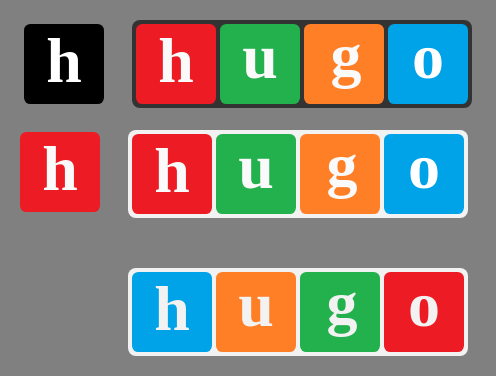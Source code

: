 <mxfile version="13.9.9" type="device" pages="2"><diagram id="N1BwHoXB3Q79B6yvPaB_" name="logo"><mxGraphModel dx="1090" dy="927" grid="1" gridSize="2" guides="1" tooltips="1" connect="1" arrows="1" fold="1" page="1" pageScale="1" pageWidth="850" pageHeight="1100" math="0" shadow="0"><root><mxCell id="0"/><mxCell id="1" parent="0"/><mxCell id="wR2YenscdaEP0-hp_YIJ-48" value="" style="rounded=0;whiteSpace=wrap;html=1;strokeWidth=1;fillColor=#808080;strokeColor=none;" parent="1" vertex="1"><mxGeometry x="292" y="428" width="248" height="188" as="geometry"/></mxCell><mxCell id="wR2YenscdaEP0-hp_YIJ-39" value="" style="rounded=1;whiteSpace=wrap;html=1;strokeWidth=1;strokeColor=none;fillColor=#F2F2F2;arcSize=9;" parent="1" vertex="1"><mxGeometry x="356" y="562" width="170" height="44" as="geometry"/></mxCell><mxCell id="wR2YenscdaEP0-hp_YIJ-40" value="" style="rounded=1;whiteSpace=wrap;html=1;strokeWidth=1;strokeColor=none;arcSize=8;fillColor=#00A2E8;" parent="1" vertex="1"><mxGeometry x="358" y="564" width="40" height="40" as="geometry"/></mxCell><mxCell id="wR2YenscdaEP0-hp_YIJ-42" value="" style="rounded=1;whiteSpace=wrap;html=1;fillColor=#FF7F27;strokeColor=none;arcSize=8;" parent="1" vertex="1"><mxGeometry x="400" y="564" width="40" height="40" as="geometry"/></mxCell><mxCell id="wR2YenscdaEP0-hp_YIJ-43" value="&lt;font face=&quot;Segoe Print&quot; size=&quot;1&quot; color=&quot;#f2f2f2&quot;&gt;&lt;b style=&quot;line-height: 100% ; font-size: 32px&quot;&gt;u&lt;/b&gt;&lt;/font&gt;" style="text;html=1;strokeColor=none;fillColor=none;align=center;verticalAlign=middle;whiteSpace=wrap;rounded=0;" parent="1" vertex="1"><mxGeometry x="400" y="554" width="40" height="50" as="geometry"/></mxCell><mxCell id="wR2YenscdaEP0-hp_YIJ-41" value="&lt;font face=&quot;Segoe Print&quot; size=&quot;1&quot; color=&quot;#f2f2f2&quot;&gt;&lt;b style=&quot;line-height: 100% ; font-size: 32px&quot;&gt;h&lt;/b&gt;&lt;/font&gt;" style="text;html=1;strokeColor=none;align=center;verticalAlign=middle;whiteSpace=wrap;rounded=0;arcSize=25;" parent="1" vertex="1"><mxGeometry x="358" y="562" width="40" height="38" as="geometry"/></mxCell><mxCell id="wR2YenscdaEP0-hp_YIJ-9" value="" style="rounded=1;whiteSpace=wrap;html=1;strokeWidth=1;fillColor=#333333;strokeColor=none;arcSize=9;" parent="1" vertex="1"><mxGeometry x="358" y="438" width="170" height="44" as="geometry"/></mxCell><mxCell id="wR2YenscdaEP0-hp_YIJ-7" value="" style="rounded=1;whiteSpace=wrap;html=1;strokeColor=none;arcSize=8;fillColor=#00A2E8;" parent="1" vertex="1"><mxGeometry x="486" y="440" width="40" height="40" as="geometry"/></mxCell><mxCell id="wR2YenscdaEP0-hp_YIJ-5" value="" style="rounded=1;whiteSpace=wrap;html=1;strokeColor=none;arcSize=8;fillColor=#FF7F27;" parent="1" vertex="1"><mxGeometry x="444" y="440" width="40" height="40" as="geometry"/></mxCell><mxCell id="wR2YenscdaEP0-hp_YIJ-3" value="" style="rounded=1;whiteSpace=wrap;html=1;strokeColor=none;arcSize=8;fillColor=#22B14C;" parent="1" vertex="1"><mxGeometry x="402" y="440" width="40" height="40" as="geometry"/></mxCell><mxCell id="wR2YenscdaEP0-hp_YIJ-1" value="" style="rounded=1;whiteSpace=wrap;html=1;strokeWidth=1;strokeColor=none;arcSize=8;fillColor=#ED1C24;" parent="1" vertex="1"><mxGeometry x="360" y="440" width="40" height="40" as="geometry"/></mxCell><mxCell id="wR2YenscdaEP0-hp_YIJ-8" value="&lt;font face=&quot;Segoe Print&quot; color=&quot;#ffffff&quot; size=&quot;1&quot;&gt;&lt;b style=&quot;line-height: 100% ; font-size: 32px&quot;&gt;o&lt;/b&gt;&lt;/font&gt;" style="text;html=1;strokeColor=none;fillColor=none;align=center;verticalAlign=middle;whiteSpace=wrap;rounded=0;" parent="1" vertex="1"><mxGeometry x="486" y="430" width="40" height="50" as="geometry"/></mxCell><mxCell id="wR2YenscdaEP0-hp_YIJ-6" value="&lt;font face=&quot;Segoe Print&quot; size=&quot;1&quot; color=&quot;#fafafa&quot;&gt;&lt;b style=&quot;line-height: 100% ; font-size: 31px&quot;&gt;g&lt;/b&gt;&lt;/font&gt;" style="text;html=1;strokeColor=none;fillColor=none;align=center;verticalAlign=middle;whiteSpace=wrap;rounded=0;" parent="1" vertex="1"><mxGeometry x="446" y="432" width="38" height="46" as="geometry"/></mxCell><mxCell id="wR2YenscdaEP0-hp_YIJ-4" value="&lt;font face=&quot;Segoe Print&quot; size=&quot;1&quot; color=&quot;#fafafa&quot;&gt;&lt;b style=&quot;line-height: 100% ; font-size: 32px&quot;&gt;u&lt;/b&gt;&lt;/font&gt;" style="text;html=1;strokeColor=none;fillColor=none;align=center;verticalAlign=middle;whiteSpace=wrap;rounded=0;" parent="1" vertex="1"><mxGeometry x="402" y="430" width="40" height="50" as="geometry"/></mxCell><mxCell id="wR2YenscdaEP0-hp_YIJ-2" value="&lt;font face=&quot;Segoe Print&quot; size=&quot;1&quot; color=&quot;#fafafa&quot;&gt;&lt;b style=&quot;line-height: 100% ; font-size: 32px&quot;&gt;h&lt;/b&gt;&lt;/font&gt;" style="text;html=1;strokeColor=none;align=center;verticalAlign=middle;whiteSpace=wrap;rounded=0;" parent="1" vertex="1"><mxGeometry x="360" y="438" width="40" height="38" as="geometry"/></mxCell><mxCell id="wR2YenscdaEP0-hp_YIJ-46" value="" style="rounded=1;whiteSpace=wrap;html=1;strokeColor=none;fillColor=#ED1c24;glass=0;arcSize=8;" parent="1" vertex="1"><mxGeometry x="484" y="564" width="40" height="40" as="geometry"/></mxCell><mxCell id="wR2YenscdaEP0-hp_YIJ-44" value="" style="rounded=1;whiteSpace=wrap;html=1;strokeColor=none;fillColor=#22B14c;arcSize=8;" parent="1" vertex="1"><mxGeometry x="442" y="564" width="40" height="40" as="geometry"/></mxCell><mxCell id="wR2YenscdaEP0-hp_YIJ-47" value="&lt;font face=&quot;Segoe Print&quot; size=&quot;1&quot; color=&quot;#f2f2f2&quot;&gt;&lt;b style=&quot;line-height: 100% ; font-size: 32px&quot;&gt;o&lt;/b&gt;&lt;/font&gt;" style="text;html=1;strokeColor=none;fillColor=none;align=center;verticalAlign=middle;whiteSpace=wrap;rounded=0;" parent="1" vertex="1"><mxGeometry x="484" y="554" width="40" height="50" as="geometry"/></mxCell><mxCell id="wR2YenscdaEP0-hp_YIJ-45" value="&lt;font face=&quot;Segoe Print&quot; size=&quot;1&quot; color=&quot;#f2f2f2&quot;&gt;&lt;b style=&quot;line-height: 100% ; font-size: 31px&quot;&gt;g&lt;/b&gt;&lt;/font&gt;" style="text;html=1;strokeColor=none;fillColor=none;align=center;verticalAlign=middle;whiteSpace=wrap;rounded=0;" parent="1" vertex="1"><mxGeometry x="444" y="556" width="38" height="46" as="geometry"/></mxCell><mxCell id="wR2YenscdaEP0-hp_YIJ-19" value="" style="rounded=1;whiteSpace=wrap;html=1;strokeWidth=1;strokeColor=none;fillColor=#000000;arcSize=8;" parent="1" vertex="1"><mxGeometry x="304" y="440" width="40" height="40" as="geometry"/></mxCell><mxCell id="wR2YenscdaEP0-hp_YIJ-20" value="&lt;font face=&quot;Segoe Print&quot; color=&quot;#ffffff&quot; size=&quot;1&quot;&gt;&lt;b style=&quot;line-height: 100% ; font-size: 32px&quot;&gt;h&lt;/b&gt;&lt;/font&gt;" style="text;html=1;strokeColor=none;align=center;verticalAlign=middle;whiteSpace=wrap;rounded=0;" parent="1" vertex="1"><mxGeometry x="304" y="438" width="40" height="38" as="geometry"/></mxCell><mxCell id="wR2YenscdaEP0-hp_YIJ-51" value="" style="rounded=1;whiteSpace=wrap;html=1;strokeWidth=1;strokeColor=none;arcSize=8;fillColor=#ED1C24;" parent="1" vertex="1"><mxGeometry x="302" y="494" width="40" height="40" as="geometry"/></mxCell><mxCell id="wR2YenscdaEP0-hp_YIJ-52" value="&lt;font face=&quot;Segoe Print&quot; size=&quot;1&quot; color=&quot;#fafafa&quot;&gt;&lt;b style=&quot;line-height: 100% ; font-size: 32px&quot;&gt;h&lt;/b&gt;&lt;/font&gt;" style="text;html=1;strokeColor=none;align=center;verticalAlign=middle;whiteSpace=wrap;rounded=0;" parent="1" vertex="1"><mxGeometry x="302" y="492" width="40" height="38" as="geometry"/></mxCell><mxCell id="wR2YenscdaEP0-hp_YIJ-53" value="" style="rounded=1;whiteSpace=wrap;html=1;strokeWidth=1;strokeColor=none;arcSize=9;fillColor=#F2F2F2;" parent="1" vertex="1"><mxGeometry x="356" y="493" width="170" height="44" as="geometry"/></mxCell><mxCell id="wR2YenscdaEP0-hp_YIJ-54" value="" style="rounded=1;whiteSpace=wrap;html=1;strokeColor=none;arcSize=8;fillColor=#00A2E8;" parent="1" vertex="1"><mxGeometry x="484" y="495" width="40" height="40" as="geometry"/></mxCell><mxCell id="wR2YenscdaEP0-hp_YIJ-55" value="" style="rounded=1;whiteSpace=wrap;html=1;strokeColor=none;arcSize=8;fillColor=#FF7F27;" parent="1" vertex="1"><mxGeometry x="442" y="495" width="40" height="40" as="geometry"/></mxCell><mxCell id="wR2YenscdaEP0-hp_YIJ-56" value="" style="rounded=1;whiteSpace=wrap;html=1;strokeColor=none;arcSize=8;fillColor=#22B14C;" parent="1" vertex="1"><mxGeometry x="400" y="495" width="40" height="40" as="geometry"/></mxCell><mxCell id="wR2YenscdaEP0-hp_YIJ-57" value="" style="rounded=1;whiteSpace=wrap;html=1;strokeWidth=1;strokeColor=none;arcSize=8;fillColor=#ED1C24;" parent="1" vertex="1"><mxGeometry x="358" y="495" width="40" height="40" as="geometry"/></mxCell><mxCell id="wR2YenscdaEP0-hp_YIJ-58" value="&lt;font face=&quot;Segoe Print&quot; color=&quot;#ffffff&quot; size=&quot;1&quot;&gt;&lt;b style=&quot;line-height: 100% ; font-size: 32px&quot;&gt;o&lt;/b&gt;&lt;/font&gt;" style="text;html=1;strokeColor=none;fillColor=none;align=center;verticalAlign=middle;whiteSpace=wrap;rounded=0;" parent="1" vertex="1"><mxGeometry x="484" y="485" width="40" height="50" as="geometry"/></mxCell><mxCell id="wR2YenscdaEP0-hp_YIJ-59" value="&lt;font face=&quot;Segoe Print&quot; size=&quot;1&quot; color=&quot;#fafafa&quot;&gt;&lt;b style=&quot;line-height: 100% ; font-size: 31px&quot;&gt;g&lt;/b&gt;&lt;/font&gt;" style="text;html=1;strokeColor=none;fillColor=none;align=center;verticalAlign=middle;whiteSpace=wrap;rounded=0;" parent="1" vertex="1"><mxGeometry x="444" y="487" width="38" height="46" as="geometry"/></mxCell><mxCell id="wR2YenscdaEP0-hp_YIJ-60" value="&lt;font face=&quot;Segoe Print&quot; size=&quot;1&quot; color=&quot;#fafafa&quot;&gt;&lt;b style=&quot;line-height: 100% ; font-size: 32px&quot;&gt;u&lt;/b&gt;&lt;/font&gt;" style="text;html=1;strokeColor=none;fillColor=none;align=center;verticalAlign=middle;whiteSpace=wrap;rounded=0;" parent="1" vertex="1"><mxGeometry x="400" y="485" width="40" height="50" as="geometry"/></mxCell><mxCell id="wR2YenscdaEP0-hp_YIJ-61" value="&lt;font face=&quot;Segoe Print&quot; size=&quot;1&quot; color=&quot;#fafafa&quot;&gt;&lt;b style=&quot;line-height: 100% ; font-size: 32px&quot;&gt;h&lt;/b&gt;&lt;/font&gt;" style="text;html=1;strokeColor=none;align=center;verticalAlign=middle;whiteSpace=wrap;rounded=0;" parent="1" vertex="1"><mxGeometry x="358" y="493" width="40" height="38" as="geometry"/></mxCell></root></mxGraphModel></diagram><diagram id="Jwg9pM5GEi3lDXCQK_6e" name="block sizes"><mxGraphModel dx="1557" dy="1324" grid="1" gridSize="10" guides="1" tooltips="1" connect="1" arrows="1" fold="1" page="1" pageScale="1" pageWidth="850" pageHeight="1100" math="0" shadow="0"><root><mxCell id="mGqDHk-zix2dryubAe6U-0"/><mxCell id="mGqDHk-zix2dryubAe6U-1" parent="mGqDHk-zix2dryubAe6U-0"/><mxCell id="mGqDHk-zix2dryubAe6U-7" value="" style="rounded=0;whiteSpace=wrap;html=1;" vertex="1" parent="mGqDHk-zix2dryubAe6U-1"><mxGeometry x="200" y="680" width="480" height="320" as="geometry"/></mxCell><mxCell id="mGqDHk-zix2dryubAe6U-2" value="" style="rounded=0;whiteSpace=wrap;html=1;" vertex="1" parent="mGqDHk-zix2dryubAe6U-1"><mxGeometry x="200" y="400" width="480" height="240" as="geometry"/></mxCell><mxCell id="mGqDHk-zix2dryubAe6U-4" value="&lt;font style=&quot;font-size: 26px&quot;&gt;&lt;b&gt;M&lt;/b&gt;&lt;/font&gt;" style="rounded=1;whiteSpace=wrap;html=1;fillColor=#dae8fc;strokeColor=#6c8ebf;arcSize=10;" vertex="1" parent="mGqDHk-zix2dryubAe6U-1"><mxGeometry x="200" y="400" width="120" height="120" as="geometry"/></mxCell><mxCell id="mGqDHk-zix2dryubAe6U-5" value="&lt;font style=&quot;font-size: 26px&quot;&gt;&lt;b&gt;L&lt;/b&gt;&lt;/font&gt;" style="rounded=1;whiteSpace=wrap;html=1;fillColor=#d5e8d4;strokeColor=#82b366;arcSize=8;" vertex="1" parent="mGqDHk-zix2dryubAe6U-1"><mxGeometry x="200" y="680" width="160" height="160" as="geometry"/></mxCell><mxCell id="mGqDHk-zix2dryubAe6U-6" value="&lt;font style=&quot;font-size: 26px&quot;&gt;&lt;b&gt;XL&lt;/b&gt;&lt;/font&gt;" style="rounded=1;whiteSpace=wrap;html=1;fillColor=#f8cecc;strokeColor=#b85450;arcSize=6;" vertex="1" parent="mGqDHk-zix2dryubAe6U-1"><mxGeometry x="440" y="400" width="240" height="240" as="geometry"/></mxCell><mxCell id="mGqDHk-zix2dryubAe6U-8" value="" style="rounded=1;whiteSpace=wrap;html=1;fillColor=#d5e8d4;strokeColor=#82b366;arcSize=8;" vertex="1" parent="mGqDHk-zix2dryubAe6U-1"><mxGeometry x="200" y="840" width="160" height="160" as="geometry"/></mxCell><mxCell id="mGqDHk-zix2dryubAe6U-9" value="" style="rounded=1;whiteSpace=wrap;html=1;fillColor=#dae8fc;strokeColor=#6c8ebf;arcSize=10;" vertex="1" parent="mGqDHk-zix2dryubAe6U-1"><mxGeometry x="200" y="520" width="120" height="120" as="geometry"/></mxCell><mxCell id="mGqDHk-zix2dryubAe6U-10" value="" style="rounded=1;whiteSpace=wrap;html=1;fillColor=#dae8fc;strokeColor=#6c8ebf;arcSize=10;" vertex="1" parent="mGqDHk-zix2dryubAe6U-1"><mxGeometry x="320" y="400" width="120" height="120" as="geometry"/></mxCell><mxCell id="mGqDHk-zix2dryubAe6U-11" value="" style="rounded=1;whiteSpace=wrap;html=1;fillColor=#dae8fc;strokeColor=#6c8ebf;imageHeight=24;arcSize=10;" vertex="1" parent="mGqDHk-zix2dryubAe6U-1"><mxGeometry x="320" y="520" width="120" height="120" as="geometry"/></mxCell><mxCell id="mGqDHk-zix2dryubAe6U-12" value="&lt;font style=&quot;font-size: 26px&quot;&gt;&lt;b&gt;XXL&lt;/b&gt;&lt;/font&gt;" style="whiteSpace=wrap;html=1;aspect=fixed;fillColor=#fff2cc;strokeColor=#d6b656;rounded=1;arcSize=4;" vertex="1" parent="mGqDHk-zix2dryubAe6U-1"><mxGeometry x="360" y="680" width="320" height="320" as="geometry"/></mxCell><mxCell id="CyegUfdg_yRNGQ0zWste-0" value="" style="rounded=0;whiteSpace=wrap;html=1;" vertex="1" parent="mGqDHk-zix2dryubAe6U-1"><mxGeometry x="200" y="120" width="480" height="160" as="geometry"/></mxCell><mxCell id="CyegUfdg_yRNGQ0zWste-1" value="&lt;font style=&quot;font-size: 26px&quot;&gt;&lt;b&gt;S&lt;/b&gt;&lt;/font&gt;" style="rounded=1;whiteSpace=wrap;html=1;fillColor=#e1d5e7;strokeColor=#9673a6;arcSize=10;" vertex="1" parent="mGqDHk-zix2dryubAe6U-1"><mxGeometry x="200" y="120" width="80" height="80" as="geometry"/></mxCell><mxCell id="CyegUfdg_yRNGQ0zWste-2" value="" style="rounded=1;whiteSpace=wrap;html=1;fillColor=#e1d5e7;strokeColor=#9673a6;arcSize=10;" vertex="1" parent="mGqDHk-zix2dryubAe6U-1"><mxGeometry x="200" y="200" width="80" height="80" as="geometry"/></mxCell><mxCell id="CyegUfdg_yRNGQ0zWste-3" value="" style="rounded=1;whiteSpace=wrap;html=1;fillColor=#d5e8d4;strokeColor=#82b366;arcSize=8;" vertex="1" parent="mGqDHk-zix2dryubAe6U-1"><mxGeometry x="520" y="120" width="160" height="160" as="geometry"/></mxCell><mxCell id="CyegUfdg_yRNGQ0zWste-4" value="" style="rounded=1;whiteSpace=wrap;html=1;fillColor=#e1d5e7;strokeColor=#9673a6;arcSize=10;" vertex="1" parent="mGqDHk-zix2dryubAe6U-1"><mxGeometry x="280" y="120" width="80" height="80" as="geometry"/></mxCell><mxCell id="CyegUfdg_yRNGQ0zWste-6" value="" style="rounded=1;whiteSpace=wrap;html=1;fillColor=#e1d5e7;strokeColor=#9673a6;arcSize=10;" vertex="1" parent="mGqDHk-zix2dryubAe6U-1"><mxGeometry x="280" y="200" width="80" height="80" as="geometry"/></mxCell><mxCell id="CyegUfdg_yRNGQ0zWste-9" value="" style="rounded=1;whiteSpace=wrap;html=1;fillColor=#d5e8d4;strokeColor=#82b366;arcSize=8;" vertex="1" parent="mGqDHk-zix2dryubAe6U-1"><mxGeometry x="360" y="120" width="160" height="160" as="geometry"/></mxCell></root></mxGraphModel></diagram></mxfile>